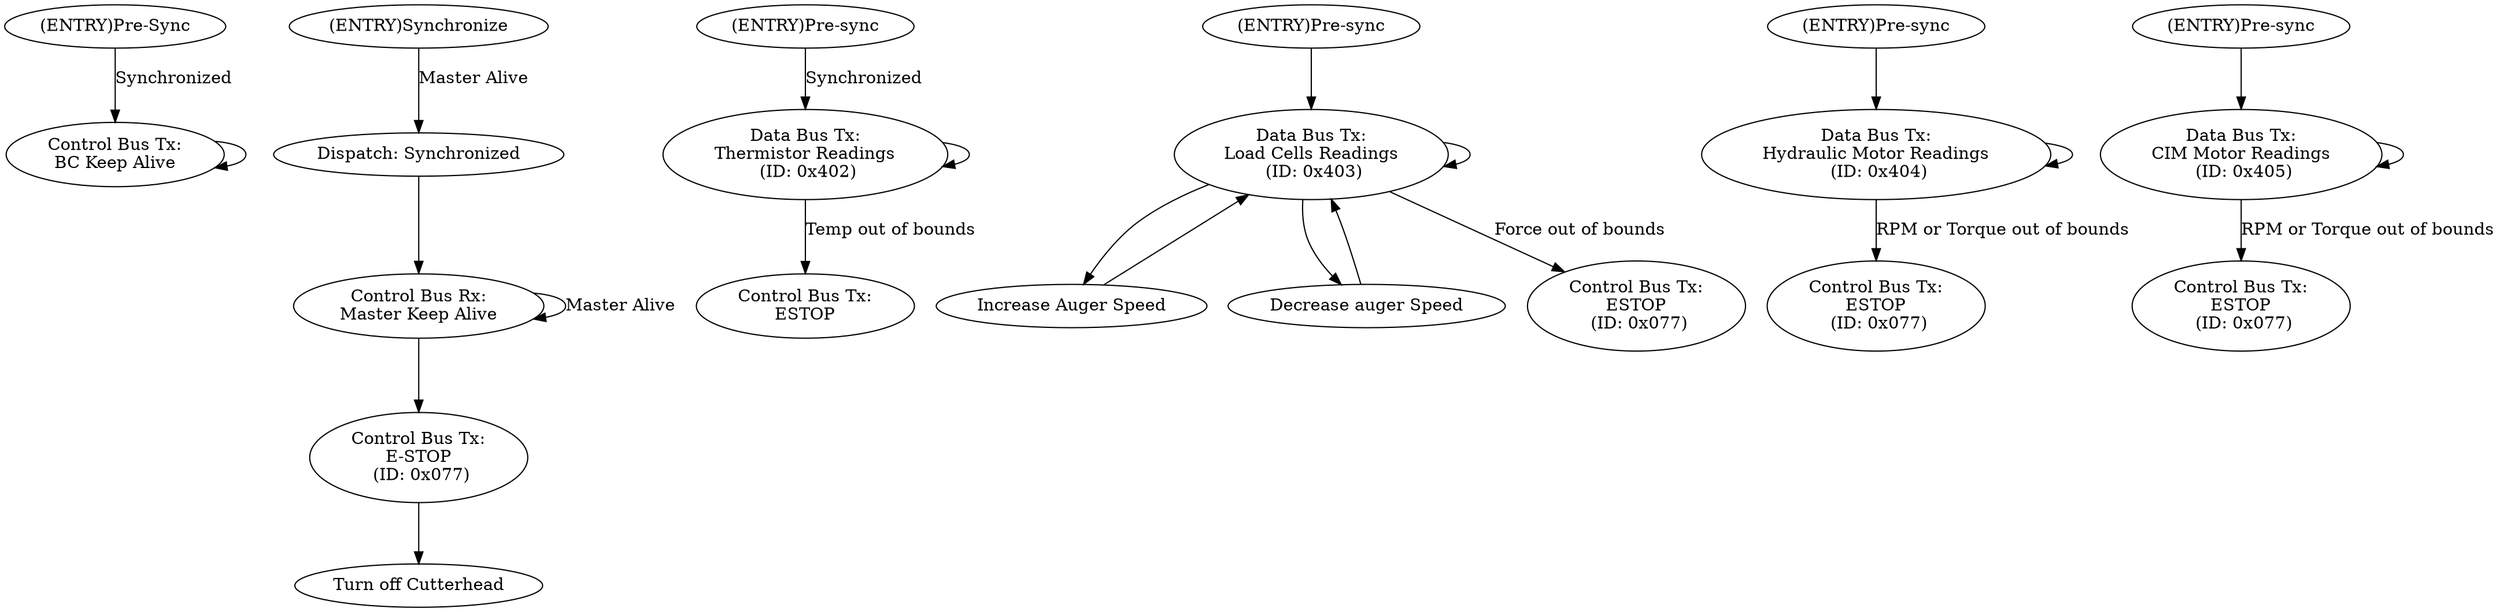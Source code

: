 digraph Excavation{
    // Keep Alive Transmission FSM
    S00 [label="(ENTRY)Pre-Sync"];
    S01 [label="Control Bus Tx:\nBC Keep Alive"];

    S00 -> S01 [label="Synchronized"];
    S01 -> S01 [label= " "];

    // Keep Alive Reception FSM
    S10 [label="(ENTRY)Synchronize"];
    S11 [label="Dispatch: Synchronized"];
    S12 [label="Control Bus Rx:\nMaster Keep Alive"];
    S13 [label="Control Bus Tx:\nE-STOP\n (ID: 0x077)"];
    S14 [label="Turn off Cutterhead"];

    S10 -> S11 [label="Master Alive"];
    S11 -> S12 [label=" "];
    S12 -> S12 [label="Master Alive"];
    S12 -> S13 [label= " "];
    S13 -> S14 [label= " "]; 

    // Thermistor Readings FSM
    S20 [label="(ENTRY)Pre-sync"];
    S21 [label="Data Bus Tx:\nThermistor Readings\n (ID: 0x402)"];
    S22 [label="Control Bus Tx:\nESTOP"];

    S20 -> S21 [label="Synchronized"];
    S21 -> S22 [label="Temp out of bounds"];
    S21 -> S21 [label= " "];

    // Load Cell Readings FSM
    S30 [label="(ENTRY)Pre-sync"];
    S31 [label="Data Bus Tx:\nLoad Cells Readings\n (ID: 0x403)"];
    S32 [label="Increase Auger Speed"];
    S33 [label="Decrease auger Speed"];
    S34 [label="Control Bus Tx:\nESTOP\n (ID: 0x077)"];

    S30 -> S31 [label=" "];
    S31 -> S31 [label=" "];
    S32 -> S31 [label=" "];
    S33 -> S31 [label=" "];
    S31 -> S32 [label="      "];
    S31 -> S34 [label="Force out of bounds"];
    S31 -> S33 [label="     "];

    // Hydraulic Motor Readings FSM
    S40 [label="(ENTRY)Pre-sync"];
    S41 [label="Data Bus Tx:\nHydraulic Motor Readings\n (ID: 0x404)"];
    S42 [label="Control Bus Tx:\nESTOP\n (ID: 0x077)"];

    S40 -> S41 [label=" "];
    S41 -> S42 [label="RPM or Torque out of bounds"];
    S41 -> S41 [label= " "];

    // CIM Motor Readings FSM
    S50 [label="(ENTRY)Pre-sync"];
    S51 [label="Data Bus Tx:\nCIM Motor Readings\n (ID: 0x405)"];
    S52 [label="Control Bus Tx:\nESTOP\n (ID: 0x077)"];

    S50 -> S51 [label=" "];
    S51 -> S52 [label="RPM or Torque out of bounds"];    
    S51 -> S51 [label= " "];
}
